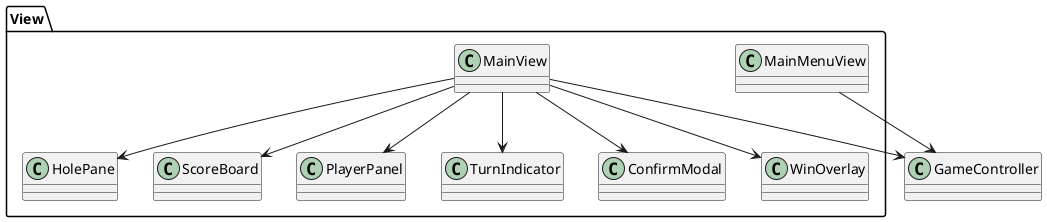 @startuml class_diagram_ui

skinparam componentStyle rectangle

package "View" {
  class MainMenuView
  class MainView
  class HolePane
  class ScoreBoard
  class PlayerPanel
  class TurnIndicator
  class ConfirmModal
  class WinOverlay
}

MainMenuView --> GameController
MainView --> GameController
MainView --> HolePane
MainView --> ScoreBoard
MainView --> PlayerPanel
MainView --> TurnIndicator
MainView --> ConfirmModal
MainView --> WinOverlay
@enduml
